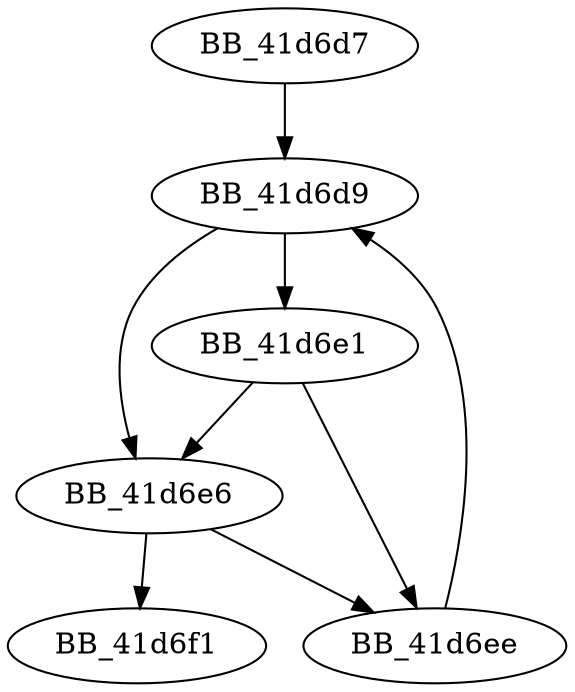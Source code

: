 DiGraph _GetPrimaryLen{
BB_41d6d7->BB_41d6d9
BB_41d6d9->BB_41d6e1
BB_41d6d9->BB_41d6e6
BB_41d6e1->BB_41d6e6
BB_41d6e1->BB_41d6ee
BB_41d6e6->BB_41d6ee
BB_41d6e6->BB_41d6f1
BB_41d6ee->BB_41d6d9
}
